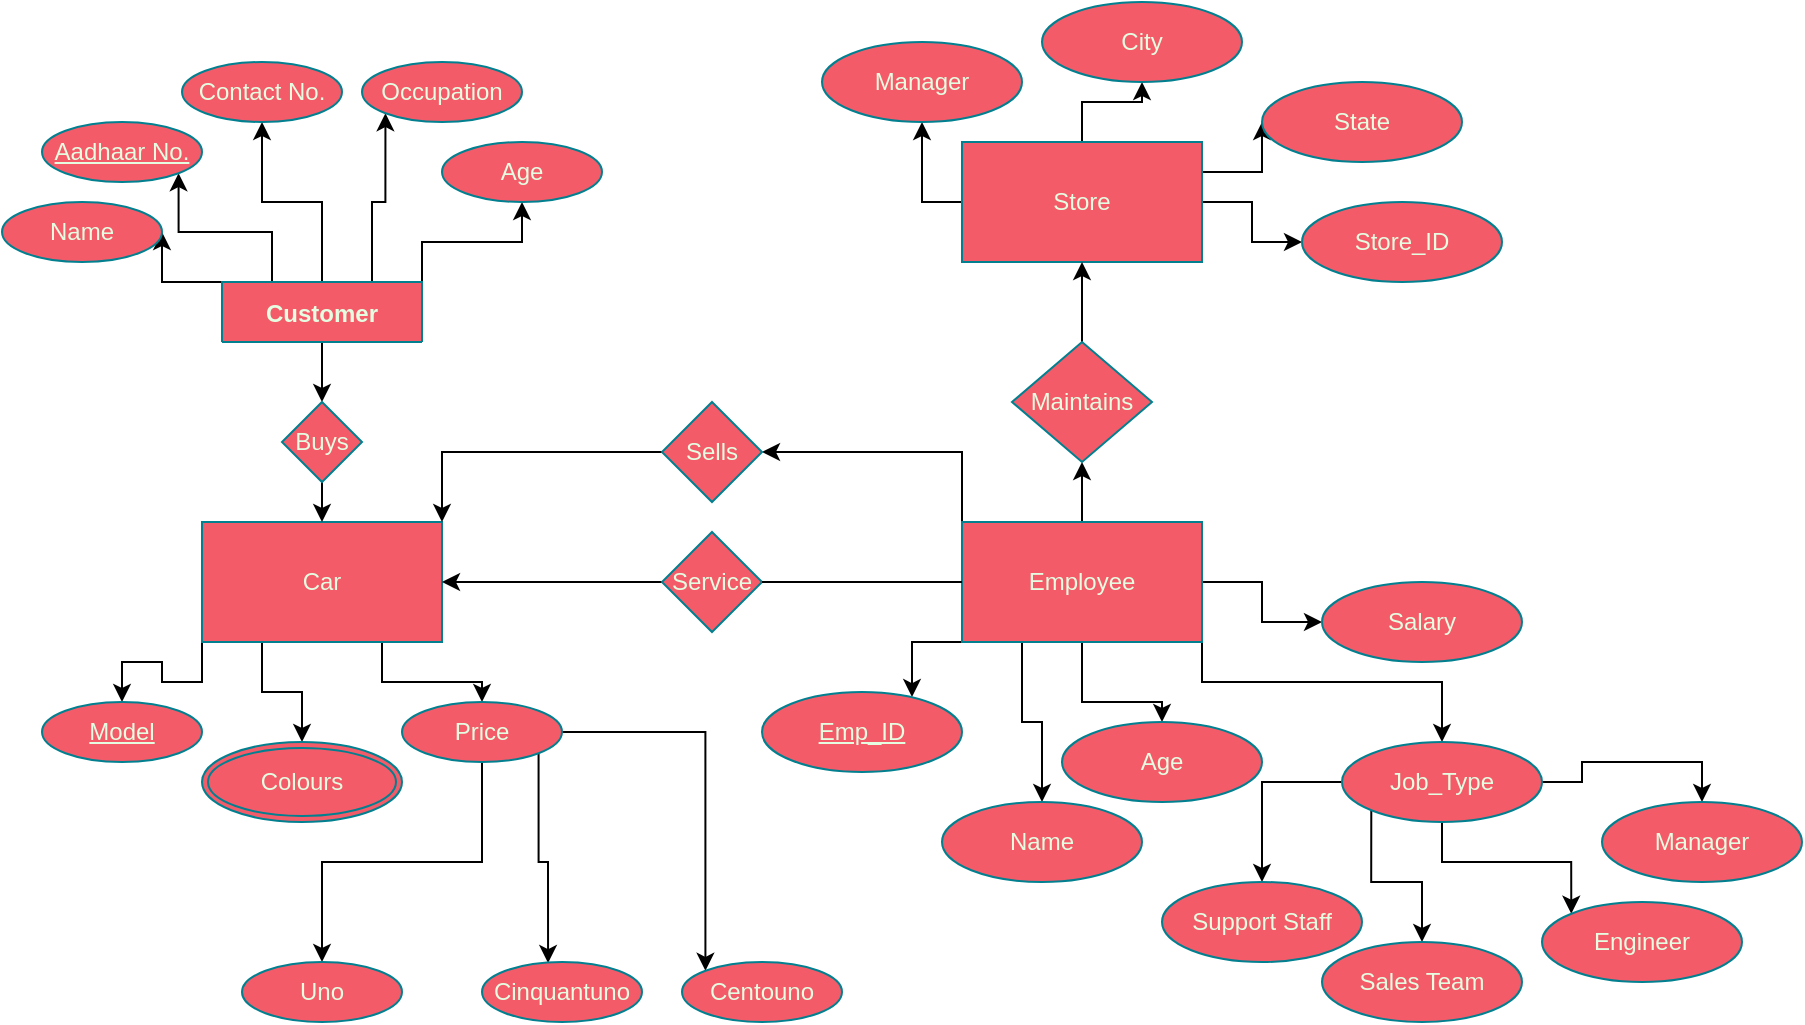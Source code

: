 <mxfile version="20.4.0" type="github">
  <diagram id="R2lEEEUBdFMjLlhIrx00" name="Page-1">
    <mxGraphModel dx="1422" dy="1886" grid="0" gridSize="10" guides="1" tooltips="1" connect="1" arrows="1" fold="1" page="1" pageScale="1" pageWidth="850" pageHeight="1100" background="#FFFFFF" math="0" shadow="0" extFonts="Permanent Marker^https://fonts.googleapis.com/css?family=Permanent+Marker">
      <root>
        <mxCell id="0" />
        <mxCell id="1" parent="0" />
        <mxCell id="OesllFjmX0m4GNONwm-q-30" style="edgeStyle=orthogonalEdgeStyle;rounded=0;orthogonalLoop=1;jettySize=auto;html=1;exitX=0;exitY=0;exitDx=0;exitDy=0;entryX=1;entryY=0.5;entryDx=0;entryDy=0;" parent="1" source="C-vyLk0tnHw3VtMMgP7b-23" target="hK2k2CaXk-kH8A74S1h3-8" edge="1">
          <mxGeometry relative="1" as="geometry" />
        </mxCell>
        <mxCell id="OesllFjmX0m4GNONwm-q-31" style="edgeStyle=orthogonalEdgeStyle;rounded=0;orthogonalLoop=1;jettySize=auto;html=1;exitX=0.25;exitY=0;exitDx=0;exitDy=0;entryX=1;entryY=1;entryDx=0;entryDy=0;" parent="1" source="C-vyLk0tnHw3VtMMgP7b-23" target="hK2k2CaXk-kH8A74S1h3-10" edge="1">
          <mxGeometry relative="1" as="geometry">
            <Array as="points">
              <mxPoint x="145" y="95" />
              <mxPoint x="98" y="95" />
            </Array>
          </mxGeometry>
        </mxCell>
        <mxCell id="OesllFjmX0m4GNONwm-q-32" style="edgeStyle=orthogonalEdgeStyle;rounded=0;orthogonalLoop=1;jettySize=auto;html=1;exitX=0.5;exitY=0;exitDx=0;exitDy=0;entryX=0.5;entryY=1;entryDx=0;entryDy=0;" parent="1" source="C-vyLk0tnHw3VtMMgP7b-23" target="hK2k2CaXk-kH8A74S1h3-11" edge="1">
          <mxGeometry relative="1" as="geometry" />
        </mxCell>
        <mxCell id="OesllFjmX0m4GNONwm-q-33" style="edgeStyle=orthogonalEdgeStyle;rounded=0;orthogonalLoop=1;jettySize=auto;html=1;exitX=0.75;exitY=0;exitDx=0;exitDy=0;entryX=0;entryY=1;entryDx=0;entryDy=0;" parent="1" source="C-vyLk0tnHw3VtMMgP7b-23" target="hK2k2CaXk-kH8A74S1h3-12" edge="1">
          <mxGeometry relative="1" as="geometry" />
        </mxCell>
        <mxCell id="OesllFjmX0m4GNONwm-q-34" style="edgeStyle=orthogonalEdgeStyle;rounded=0;orthogonalLoop=1;jettySize=auto;html=1;exitX=1;exitY=0;exitDx=0;exitDy=0;" parent="1" source="C-vyLk0tnHw3VtMMgP7b-23" target="hK2k2CaXk-kH8A74S1h3-13" edge="1">
          <mxGeometry relative="1" as="geometry" />
        </mxCell>
        <mxCell id="OesllFjmX0m4GNONwm-q-36" value="" style="edgeStyle=orthogonalEdgeStyle;rounded=0;orthogonalLoop=1;jettySize=auto;html=1;" parent="1" source="C-vyLk0tnHw3VtMMgP7b-23" target="hK2k2CaXk-kH8A74S1h3-4" edge="1">
          <mxGeometry relative="1" as="geometry" />
        </mxCell>
        <mxCell id="C-vyLk0tnHw3VtMMgP7b-23" value="Customer" style="shape=table;startSize=30;container=1;collapsible=1;childLayout=tableLayout;fixedRows=1;rowLines=0;fontStyle=1;align=center;resizeLast=1;fillColor=#F45B69;strokeColor=#028090;fontColor=#E4FDE1;" parent="1" vertex="1" collapsed="1">
          <mxGeometry x="120" y="120" width="100" height="30" as="geometry">
            <mxRectangle x="120" y="120" width="250" height="100" as="alternateBounds" />
          </mxGeometry>
        </mxCell>
        <mxCell id="C-vyLk0tnHw3VtMMgP7b-24" value="" style="shape=partialRectangle;collapsible=0;dropTarget=0;pointerEvents=0;fillColor=none;points=[[0,0.5],[1,0.5]];portConstraint=eastwest;top=0;left=0;right=0;bottom=1;strokeColor=#028090;fontColor=#E4FDE1;" parent="C-vyLk0tnHw3VtMMgP7b-23" vertex="1">
          <mxGeometry y="30" width="250" height="30" as="geometry" />
        </mxCell>
        <mxCell id="C-vyLk0tnHw3VtMMgP7b-25" value="PK" style="shape=partialRectangle;overflow=hidden;connectable=0;fillColor=none;top=0;left=0;bottom=0;right=0;fontStyle=1;strokeColor=#028090;fontColor=#E4FDE1;" parent="C-vyLk0tnHw3VtMMgP7b-24" vertex="1">
          <mxGeometry width="30" height="30" as="geometry">
            <mxRectangle width="30" height="30" as="alternateBounds" />
          </mxGeometry>
        </mxCell>
        <mxCell id="C-vyLk0tnHw3VtMMgP7b-26" value="customer_id int NOT NULL " style="shape=partialRectangle;overflow=hidden;connectable=0;fillColor=none;top=0;left=0;bottom=0;right=0;align=left;spacingLeft=6;fontStyle=5;strokeColor=#028090;fontColor=#E4FDE1;" parent="C-vyLk0tnHw3VtMMgP7b-24" vertex="1">
          <mxGeometry x="30" width="220" height="30" as="geometry">
            <mxRectangle width="220" height="30" as="alternateBounds" />
          </mxGeometry>
        </mxCell>
        <mxCell id="C-vyLk0tnHw3VtMMgP7b-27" value="" style="shape=partialRectangle;collapsible=0;dropTarget=0;pointerEvents=0;fillColor=none;points=[[0,0.5],[1,0.5]];portConstraint=eastwest;top=0;left=0;right=0;bottom=0;strokeColor=#028090;fontColor=#E4FDE1;" parent="C-vyLk0tnHw3VtMMgP7b-23" vertex="1">
          <mxGeometry y="60" width="250" height="30" as="geometry" />
        </mxCell>
        <mxCell id="C-vyLk0tnHw3VtMMgP7b-28" value="" style="shape=partialRectangle;overflow=hidden;connectable=0;fillColor=none;top=0;left=0;bottom=0;right=0;strokeColor=#028090;fontColor=#E4FDE1;" parent="C-vyLk0tnHw3VtMMgP7b-27" vertex="1">
          <mxGeometry width="30" height="30" as="geometry">
            <mxRectangle width="30" height="30" as="alternateBounds" />
          </mxGeometry>
        </mxCell>
        <mxCell id="C-vyLk0tnHw3VtMMgP7b-29" value="customer_name char(50) NOT NULL" style="shape=partialRectangle;overflow=hidden;connectable=0;fillColor=none;top=0;left=0;bottom=0;right=0;align=left;spacingLeft=6;strokeColor=#028090;fontColor=#E4FDE1;" parent="C-vyLk0tnHw3VtMMgP7b-27" vertex="1">
          <mxGeometry x="30" width="220" height="30" as="geometry">
            <mxRectangle width="220" height="30" as="alternateBounds" />
          </mxGeometry>
        </mxCell>
        <mxCell id="OesllFjmX0m4GNONwm-q-26" style="edgeStyle=orthogonalEdgeStyle;rounded=0;orthogonalLoop=1;jettySize=auto;html=1;exitX=0;exitY=1;exitDx=0;exitDy=0;entryX=0.5;entryY=0;entryDx=0;entryDy=0;" parent="1" source="hK2k2CaXk-kH8A74S1h3-1" target="hK2k2CaXk-kH8A74S1h3-14" edge="1">
          <mxGeometry relative="1" as="geometry" />
        </mxCell>
        <mxCell id="OesllFjmX0m4GNONwm-q-27" style="edgeStyle=orthogonalEdgeStyle;rounded=0;orthogonalLoop=1;jettySize=auto;html=1;exitX=0.25;exitY=1;exitDx=0;exitDy=0;entryX=0.5;entryY=0;entryDx=0;entryDy=0;" parent="1" source="hK2k2CaXk-kH8A74S1h3-1" target="hK2k2CaXk-kH8A74S1h3-16" edge="1">
          <mxGeometry relative="1" as="geometry" />
        </mxCell>
        <mxCell id="OesllFjmX0m4GNONwm-q-28" style="edgeStyle=orthogonalEdgeStyle;rounded=0;orthogonalLoop=1;jettySize=auto;html=1;exitX=0.75;exitY=1;exitDx=0;exitDy=0;entryX=0.5;entryY=0;entryDx=0;entryDy=0;" parent="1" source="hK2k2CaXk-kH8A74S1h3-1" target="hK2k2CaXk-kH8A74S1h3-17" edge="1">
          <mxGeometry relative="1" as="geometry" />
        </mxCell>
        <mxCell id="hK2k2CaXk-kH8A74S1h3-1" value="Car" style="rounded=0;whiteSpace=wrap;html=1;fillColor=#F45B69;strokeColor=#028090;fontColor=#E4FDE1;" parent="1" vertex="1">
          <mxGeometry x="110" y="240" width="120" height="60" as="geometry" />
        </mxCell>
        <mxCell id="OesllFjmX0m4GNONwm-q-12" style="edgeStyle=orthogonalEdgeStyle;rounded=0;orthogonalLoop=1;jettySize=auto;html=1;exitX=0.5;exitY=0;exitDx=0;exitDy=0;entryX=0.5;entryY=1;entryDx=0;entryDy=0;" parent="1" source="hK2k2CaXk-kH8A74S1h3-2" target="hK2k2CaXk-kH8A74S1h3-7" edge="1">
          <mxGeometry relative="1" as="geometry" />
        </mxCell>
        <mxCell id="OesllFjmX0m4GNONwm-q-14" style="edgeStyle=orthogonalEdgeStyle;rounded=0;orthogonalLoop=1;jettySize=auto;html=1;exitX=0;exitY=1;exitDx=0;exitDy=0;entryX=0.75;entryY=0.063;entryDx=0;entryDy=0;entryPerimeter=0;" parent="1" source="hK2k2CaXk-kH8A74S1h3-2" target="hK2k2CaXk-kH8A74S1h3-22" edge="1">
          <mxGeometry relative="1" as="geometry" />
        </mxCell>
        <mxCell id="OesllFjmX0m4GNONwm-q-15" style="edgeStyle=orthogonalEdgeStyle;rounded=0;orthogonalLoop=1;jettySize=auto;html=1;exitX=0.25;exitY=1;exitDx=0;exitDy=0;" parent="1" source="hK2k2CaXk-kH8A74S1h3-2" target="hK2k2CaXk-kH8A74S1h3-23" edge="1">
          <mxGeometry relative="1" as="geometry" />
        </mxCell>
        <mxCell id="OesllFjmX0m4GNONwm-q-16" style="edgeStyle=orthogonalEdgeStyle;rounded=0;orthogonalLoop=1;jettySize=auto;html=1;exitX=0.5;exitY=1;exitDx=0;exitDy=0;entryX=0.5;entryY=0;entryDx=0;entryDy=0;" parent="1" source="hK2k2CaXk-kH8A74S1h3-2" target="hK2k2CaXk-kH8A74S1h3-24" edge="1">
          <mxGeometry relative="1" as="geometry">
            <Array as="points">
              <mxPoint x="550" y="330" />
            </Array>
          </mxGeometry>
        </mxCell>
        <mxCell id="OesllFjmX0m4GNONwm-q-18" style="edgeStyle=orthogonalEdgeStyle;rounded=0;orthogonalLoop=1;jettySize=auto;html=1;exitX=1;exitY=0.5;exitDx=0;exitDy=0;entryX=0;entryY=0.5;entryDx=0;entryDy=0;" parent="1" source="hK2k2CaXk-kH8A74S1h3-2" target="hK2k2CaXk-kH8A74S1h3-25" edge="1">
          <mxGeometry relative="1" as="geometry" />
        </mxCell>
        <mxCell id="OesllFjmX0m4GNONwm-q-21" style="edgeStyle=orthogonalEdgeStyle;rounded=0;orthogonalLoop=1;jettySize=auto;html=1;exitX=1;exitY=1;exitDx=0;exitDy=0;entryX=0.5;entryY=0;entryDx=0;entryDy=0;" parent="1" source="hK2k2CaXk-kH8A74S1h3-2" target="hK2k2CaXk-kH8A74S1h3-26" edge="1">
          <mxGeometry relative="1" as="geometry">
            <Array as="points">
              <mxPoint x="610" y="320" />
              <mxPoint x="730" y="320" />
            </Array>
          </mxGeometry>
        </mxCell>
        <mxCell id="OesllFjmX0m4GNONwm-q-38" style="edgeStyle=orthogonalEdgeStyle;rounded=0;orthogonalLoop=1;jettySize=auto;html=1;exitX=0;exitY=0;exitDx=0;exitDy=0;entryX=1;entryY=0.5;entryDx=0;entryDy=0;" parent="1" source="hK2k2CaXk-kH8A74S1h3-2" target="hK2k2CaXk-kH8A74S1h3-6" edge="1">
          <mxGeometry relative="1" as="geometry" />
        </mxCell>
        <mxCell id="hK2k2CaXk-kH8A74S1h3-2" value="Employee" style="rounded=0;whiteSpace=wrap;html=1;fillColor=#F45B69;strokeColor=#028090;fontColor=#E4FDE1;" parent="1" vertex="1">
          <mxGeometry x="490" y="240" width="120" height="60" as="geometry" />
        </mxCell>
        <mxCell id="OesllFjmX0m4GNONwm-q-3" style="edgeStyle=orthogonalEdgeStyle;rounded=0;orthogonalLoop=1;jettySize=auto;html=1;exitX=0.5;exitY=0;exitDx=0;exitDy=0;entryX=0.5;entryY=1;entryDx=0;entryDy=0;" parent="1" source="hK2k2CaXk-kH8A74S1h3-3" target="hK2k2CaXk-kH8A74S1h3-19" edge="1">
          <mxGeometry relative="1" as="geometry" />
        </mxCell>
        <mxCell id="OesllFjmX0m4GNONwm-q-4" style="edgeStyle=orthogonalEdgeStyle;rounded=0;orthogonalLoop=1;jettySize=auto;html=1;exitX=1;exitY=0.25;exitDx=0;exitDy=0;entryX=0;entryY=0.5;entryDx=0;entryDy=0;" parent="1" source="hK2k2CaXk-kH8A74S1h3-3" target="hK2k2CaXk-kH8A74S1h3-20" edge="1">
          <mxGeometry relative="1" as="geometry" />
        </mxCell>
        <mxCell id="OesllFjmX0m4GNONwm-q-5" style="edgeStyle=orthogonalEdgeStyle;rounded=0;orthogonalLoop=1;jettySize=auto;html=1;exitX=1;exitY=0.5;exitDx=0;exitDy=0;" parent="1" source="hK2k2CaXk-kH8A74S1h3-3" target="hK2k2CaXk-kH8A74S1h3-21" edge="1">
          <mxGeometry relative="1" as="geometry" />
        </mxCell>
        <mxCell id="OesllFjmX0m4GNONwm-q-6" style="edgeStyle=orthogonalEdgeStyle;rounded=0;orthogonalLoop=1;jettySize=auto;html=1;exitX=0;exitY=0.5;exitDx=0;exitDy=0;entryX=0.5;entryY=1;entryDx=0;entryDy=0;" parent="1" source="hK2k2CaXk-kH8A74S1h3-3" target="hK2k2CaXk-kH8A74S1h3-18" edge="1">
          <mxGeometry relative="1" as="geometry" />
        </mxCell>
        <mxCell id="hK2k2CaXk-kH8A74S1h3-3" value="Store" style="rounded=0;whiteSpace=wrap;html=1;fillColor=#F45B69;strokeColor=#028090;fontColor=#E4FDE1;" parent="1" vertex="1">
          <mxGeometry x="490" y="50" width="120" height="60" as="geometry" />
        </mxCell>
        <mxCell id="OesllFjmX0m4GNONwm-q-35" style="edgeStyle=orthogonalEdgeStyle;rounded=0;orthogonalLoop=1;jettySize=auto;html=1;exitX=0.5;exitY=1;exitDx=0;exitDy=0;entryX=0.5;entryY=0;entryDx=0;entryDy=0;" parent="1" source="hK2k2CaXk-kH8A74S1h3-4" target="hK2k2CaXk-kH8A74S1h3-1" edge="1">
          <mxGeometry relative="1" as="geometry" />
        </mxCell>
        <mxCell id="hK2k2CaXk-kH8A74S1h3-4" value="Buys" style="rhombus;whiteSpace=wrap;html=1;fillColor=#F45B69;strokeColor=#028090;fontColor=#E4FDE1;" parent="1" vertex="1">
          <mxGeometry x="150" y="180" width="40" height="40" as="geometry" />
        </mxCell>
        <mxCell id="OesllFjmX0m4GNONwm-q-40" style="edgeStyle=orthogonalEdgeStyle;rounded=0;orthogonalLoop=1;jettySize=auto;html=1;exitX=0;exitY=0.5;exitDx=0;exitDy=0;entryX=1;entryY=0.5;entryDx=0;entryDy=0;" parent="1" source="hK2k2CaXk-kH8A74S1h3-5" target="hK2k2CaXk-kH8A74S1h3-1" edge="1">
          <mxGeometry relative="1" as="geometry" />
        </mxCell>
        <mxCell id="hK2k2CaXk-kH8A74S1h3-5" value="Service" style="rhombus;whiteSpace=wrap;html=1;fillColor=#F45B69;strokeColor=#028090;fontColor=#E4FDE1;" parent="1" vertex="1">
          <mxGeometry x="340" y="245" width="50" height="50" as="geometry" />
        </mxCell>
        <mxCell id="OesllFjmX0m4GNONwm-q-39" style="edgeStyle=orthogonalEdgeStyle;rounded=0;orthogonalLoop=1;jettySize=auto;html=1;exitX=0;exitY=0.5;exitDx=0;exitDy=0;entryX=1;entryY=0;entryDx=0;entryDy=0;" parent="1" source="hK2k2CaXk-kH8A74S1h3-6" target="hK2k2CaXk-kH8A74S1h3-1" edge="1">
          <mxGeometry relative="1" as="geometry" />
        </mxCell>
        <mxCell id="hK2k2CaXk-kH8A74S1h3-6" value="Sells" style="rhombus;whiteSpace=wrap;html=1;fillColor=#F45B69;strokeColor=#028090;fontColor=#E4FDE1;" parent="1" vertex="1">
          <mxGeometry x="340" y="180" width="50" height="50" as="geometry" />
        </mxCell>
        <mxCell id="OesllFjmX0m4GNONwm-q-8" style="edgeStyle=orthogonalEdgeStyle;rounded=0;orthogonalLoop=1;jettySize=auto;html=1;exitX=0.5;exitY=0;exitDx=0;exitDy=0;entryX=0.5;entryY=1;entryDx=0;entryDy=0;" parent="1" source="hK2k2CaXk-kH8A74S1h3-7" target="hK2k2CaXk-kH8A74S1h3-3" edge="1">
          <mxGeometry relative="1" as="geometry" />
        </mxCell>
        <mxCell id="hK2k2CaXk-kH8A74S1h3-7" value="Maintains" style="rhombus;whiteSpace=wrap;html=1;fillColor=#F45B69;strokeColor=#028090;fontColor=#E4FDE1;" parent="1" vertex="1">
          <mxGeometry x="515" y="150" width="70" height="60" as="geometry" />
        </mxCell>
        <mxCell id="hK2k2CaXk-kH8A74S1h3-8" value="Name" style="ellipse;whiteSpace=wrap;html=1;strokeColor=#028090;fontColor=#E4FDE1;fillColor=#F45B69;" parent="1" vertex="1">
          <mxGeometry x="10" y="80" width="80" height="30" as="geometry" />
        </mxCell>
        <mxCell id="hK2k2CaXk-kH8A74S1h3-10" value="Aadhaar No." style="ellipse;whiteSpace=wrap;html=1;strokeColor=#028090;fontColor=#E4FDE1;fillColor=#F45B69;fontStyle=4" parent="1" vertex="1">
          <mxGeometry x="30" y="40" width="80" height="30" as="geometry" />
        </mxCell>
        <mxCell id="hK2k2CaXk-kH8A74S1h3-11" value="Contact No." style="ellipse;whiteSpace=wrap;html=1;strokeColor=#028090;fontColor=#E4FDE1;fillColor=#F45B69;" parent="1" vertex="1">
          <mxGeometry x="100" y="10" width="80" height="30" as="geometry" />
        </mxCell>
        <mxCell id="hK2k2CaXk-kH8A74S1h3-12" value="Occupation" style="ellipse;whiteSpace=wrap;html=1;strokeColor=#028090;fontColor=#E4FDE1;fillColor=#F45B69;" parent="1" vertex="1">
          <mxGeometry x="190" y="10" width="80" height="30" as="geometry" />
        </mxCell>
        <mxCell id="hK2k2CaXk-kH8A74S1h3-13" value="Age" style="ellipse;whiteSpace=wrap;html=1;strokeColor=#028090;fontColor=#E4FDE1;fillColor=#F45B69;" parent="1" vertex="1">
          <mxGeometry x="230" y="50" width="80" height="30" as="geometry" />
        </mxCell>
        <mxCell id="hK2k2CaXk-kH8A74S1h3-14" value="&lt;u&gt;Model&lt;/u&gt;" style="ellipse;whiteSpace=wrap;html=1;strokeColor=#028090;fontColor=#E4FDE1;fillColor=#F45B69;" parent="1" vertex="1">
          <mxGeometry x="30" y="330" width="80" height="30" as="geometry" />
        </mxCell>
        <mxCell id="hK2k2CaXk-kH8A74S1h3-16" value="Colours" style="ellipse;shape=doubleEllipse;margin=3;whiteSpace=wrap;html=1;align=center;strokeColor=#028090;fontColor=#E4FDE1;fillColor=#F45B69;" parent="1" vertex="1">
          <mxGeometry x="110" y="350" width="100" height="40" as="geometry" />
        </mxCell>
        <mxCell id="OesllFjmX0m4GNONwm-q-47" style="edgeStyle=orthogonalEdgeStyle;rounded=0;orthogonalLoop=1;jettySize=auto;html=1;exitX=0.5;exitY=1;exitDx=0;exitDy=0;entryX=0.5;entryY=0;entryDx=0;entryDy=0;" parent="1" source="hK2k2CaXk-kH8A74S1h3-17" target="OesllFjmX0m4GNONwm-q-42" edge="1">
          <mxGeometry relative="1" as="geometry" />
        </mxCell>
        <mxCell id="OesllFjmX0m4GNONwm-q-48" style="edgeStyle=orthogonalEdgeStyle;rounded=0;orthogonalLoop=1;jettySize=auto;html=1;exitX=1;exitY=1;exitDx=0;exitDy=0;entryX=0.413;entryY=0.017;entryDx=0;entryDy=0;entryPerimeter=0;" parent="1" source="hK2k2CaXk-kH8A74S1h3-17" target="OesllFjmX0m4GNONwm-q-44" edge="1">
          <mxGeometry relative="1" as="geometry" />
        </mxCell>
        <mxCell id="OesllFjmX0m4GNONwm-q-49" style="edgeStyle=orthogonalEdgeStyle;rounded=0;orthogonalLoop=1;jettySize=auto;html=1;exitX=1;exitY=0.5;exitDx=0;exitDy=0;entryX=0;entryY=0;entryDx=0;entryDy=0;" parent="1" source="hK2k2CaXk-kH8A74S1h3-17" target="OesllFjmX0m4GNONwm-q-43" edge="1">
          <mxGeometry relative="1" as="geometry" />
        </mxCell>
        <mxCell id="hK2k2CaXk-kH8A74S1h3-17" value="Price" style="ellipse;whiteSpace=wrap;html=1;strokeColor=#028090;fontColor=#E4FDE1;fillColor=#F45B69;" parent="1" vertex="1">
          <mxGeometry x="210" y="330" width="80" height="30" as="geometry" />
        </mxCell>
        <mxCell id="hK2k2CaXk-kH8A74S1h3-18" value="Manager" style="ellipse;whiteSpace=wrap;html=1;align=center;strokeColor=#028090;fontColor=#E4FDE1;fillColor=#F45B69;" parent="1" vertex="1">
          <mxGeometry x="420" width="100" height="40" as="geometry" />
        </mxCell>
        <mxCell id="hK2k2CaXk-kH8A74S1h3-19" value="City" style="ellipse;whiteSpace=wrap;html=1;align=center;strokeColor=#028090;fontColor=#E4FDE1;fillColor=#F45B69;" parent="1" vertex="1">
          <mxGeometry x="530" y="-20" width="100" height="40" as="geometry" />
        </mxCell>
        <mxCell id="hK2k2CaXk-kH8A74S1h3-20" value="State" style="ellipse;whiteSpace=wrap;html=1;align=center;strokeColor=#028090;fontColor=#E4FDE1;fillColor=#F45B69;" parent="1" vertex="1">
          <mxGeometry x="640" y="20" width="100" height="40" as="geometry" />
        </mxCell>
        <mxCell id="hK2k2CaXk-kH8A74S1h3-21" value="Store_ID" style="ellipse;whiteSpace=wrap;html=1;align=center;strokeColor=#028090;fontColor=#E4FDE1;fillColor=#F45B69;" parent="1" vertex="1">
          <mxGeometry x="660" y="80" width="100" height="40" as="geometry" />
        </mxCell>
        <mxCell id="hK2k2CaXk-kH8A74S1h3-22" value="Emp_ID" style="ellipse;whiteSpace=wrap;html=1;align=center;fontStyle=4;strokeColor=#028090;fontColor=#E4FDE1;fillColor=#F45B69;" parent="1" vertex="1">
          <mxGeometry x="390" y="325" width="100" height="40" as="geometry" />
        </mxCell>
        <mxCell id="hK2k2CaXk-kH8A74S1h3-23" value="Name" style="ellipse;whiteSpace=wrap;html=1;align=center;strokeColor=#028090;fontColor=#E4FDE1;fillColor=#F45B69;" parent="1" vertex="1">
          <mxGeometry x="480" y="380" width="100" height="40" as="geometry" />
        </mxCell>
        <mxCell id="hK2k2CaXk-kH8A74S1h3-24" value="Age" style="ellipse;whiteSpace=wrap;html=1;align=center;strokeColor=#028090;fontColor=#E4FDE1;fillColor=#F45B69;" parent="1" vertex="1">
          <mxGeometry x="540" y="340" width="100" height="40" as="geometry" />
        </mxCell>
        <mxCell id="hK2k2CaXk-kH8A74S1h3-25" value="Salary" style="ellipse;whiteSpace=wrap;html=1;align=center;strokeColor=#028090;fontColor=#E4FDE1;fillColor=#F45B69;" parent="1" vertex="1">
          <mxGeometry x="670" y="270" width="100" height="40" as="geometry" />
        </mxCell>
        <mxCell id="OesllFjmX0m4GNONwm-q-22" style="edgeStyle=orthogonalEdgeStyle;rounded=0;orthogonalLoop=1;jettySize=auto;html=1;exitX=0;exitY=0.5;exitDx=0;exitDy=0;entryX=0.5;entryY=0;entryDx=0;entryDy=0;" parent="1" source="hK2k2CaXk-kH8A74S1h3-26" target="hK2k2CaXk-kH8A74S1h3-27" edge="1">
          <mxGeometry relative="1" as="geometry" />
        </mxCell>
        <mxCell id="OesllFjmX0m4GNONwm-q-23" style="edgeStyle=orthogonalEdgeStyle;rounded=0;orthogonalLoop=1;jettySize=auto;html=1;exitX=0;exitY=1;exitDx=0;exitDy=0;entryX=0.5;entryY=0;entryDx=0;entryDy=0;" parent="1" source="hK2k2CaXk-kH8A74S1h3-26" target="hK2k2CaXk-kH8A74S1h3-28" edge="1">
          <mxGeometry relative="1" as="geometry" />
        </mxCell>
        <mxCell id="OesllFjmX0m4GNONwm-q-24" style="edgeStyle=orthogonalEdgeStyle;rounded=0;orthogonalLoop=1;jettySize=auto;html=1;exitX=0.5;exitY=1;exitDx=0;exitDy=0;entryX=0;entryY=0;entryDx=0;entryDy=0;" parent="1" source="hK2k2CaXk-kH8A74S1h3-26" target="hK2k2CaXk-kH8A74S1h3-29" edge="1">
          <mxGeometry relative="1" as="geometry" />
        </mxCell>
        <mxCell id="OesllFjmX0m4GNONwm-q-25" style="edgeStyle=orthogonalEdgeStyle;rounded=0;orthogonalLoop=1;jettySize=auto;html=1;exitX=1;exitY=0.5;exitDx=0;exitDy=0;entryX=0.5;entryY=0;entryDx=0;entryDy=0;" parent="1" source="hK2k2CaXk-kH8A74S1h3-26" target="hK2k2CaXk-kH8A74S1h3-30" edge="1">
          <mxGeometry relative="1" as="geometry" />
        </mxCell>
        <mxCell id="hK2k2CaXk-kH8A74S1h3-26" value="Job_Type" style="ellipse;whiteSpace=wrap;html=1;align=center;strokeColor=#028090;fontColor=#E4FDE1;fillColor=#F45B69;" parent="1" vertex="1">
          <mxGeometry x="680" y="350" width="100" height="40" as="geometry" />
        </mxCell>
        <mxCell id="hK2k2CaXk-kH8A74S1h3-27" value="Support Staff" style="ellipse;whiteSpace=wrap;html=1;align=center;strokeColor=#028090;fontColor=#E4FDE1;fillColor=#F45B69;" parent="1" vertex="1">
          <mxGeometry x="590" y="420" width="100" height="40" as="geometry" />
        </mxCell>
        <mxCell id="hK2k2CaXk-kH8A74S1h3-28" value="Sales Team" style="ellipse;whiteSpace=wrap;html=1;align=center;strokeColor=#028090;fontColor=#E4FDE1;fillColor=#F45B69;" parent="1" vertex="1">
          <mxGeometry x="670" y="450" width="100" height="40" as="geometry" />
        </mxCell>
        <mxCell id="hK2k2CaXk-kH8A74S1h3-29" value="Engineer" style="ellipse;whiteSpace=wrap;html=1;align=center;strokeColor=#028090;fontColor=#E4FDE1;fillColor=#F45B69;" parent="1" vertex="1">
          <mxGeometry x="780" y="430" width="100" height="40" as="geometry" />
        </mxCell>
        <mxCell id="hK2k2CaXk-kH8A74S1h3-30" value="Manager" style="ellipse;whiteSpace=wrap;html=1;align=center;strokeColor=#028090;fontColor=#E4FDE1;fillColor=#F45B69;" parent="1" vertex="1">
          <mxGeometry x="810" y="380" width="100" height="40" as="geometry" />
        </mxCell>
        <mxCell id="OesllFjmX0m4GNONwm-q-42" value="Uno" style="ellipse;whiteSpace=wrap;html=1;strokeColor=#028090;fontColor=#E4FDE1;fillColor=#F45B69;" parent="1" vertex="1">
          <mxGeometry x="130" y="460" width="80" height="30" as="geometry" />
        </mxCell>
        <mxCell id="OesllFjmX0m4GNONwm-q-43" value="Cento­uno" style="ellipse;whiteSpace=wrap;html=1;strokeColor=#028090;fontColor=#E4FDE1;fillColor=#F45B69;" parent="1" vertex="1">
          <mxGeometry x="350" y="460" width="80" height="30" as="geometry" />
        </mxCell>
        <mxCell id="OesllFjmX0m4GNONwm-q-44" value="Cinquantuno" style="ellipse;whiteSpace=wrap;html=1;strokeColor=#028090;fontColor=#E4FDE1;fillColor=#F45B69;" parent="1" vertex="1">
          <mxGeometry x="250" y="460" width="80" height="30" as="geometry" />
        </mxCell>
        <mxCell id="d-tcMmRa3w0OSD1L4WR2-1" value="" style="endArrow=none;html=1;rounded=0;" edge="1" parent="1" target="hK2k2CaXk-kH8A74S1h3-2">
          <mxGeometry width="50" height="50" relative="1" as="geometry">
            <mxPoint x="390" y="270" as="sourcePoint" />
            <mxPoint x="440" y="220" as="targetPoint" />
          </mxGeometry>
        </mxCell>
      </root>
    </mxGraphModel>
  </diagram>
</mxfile>
